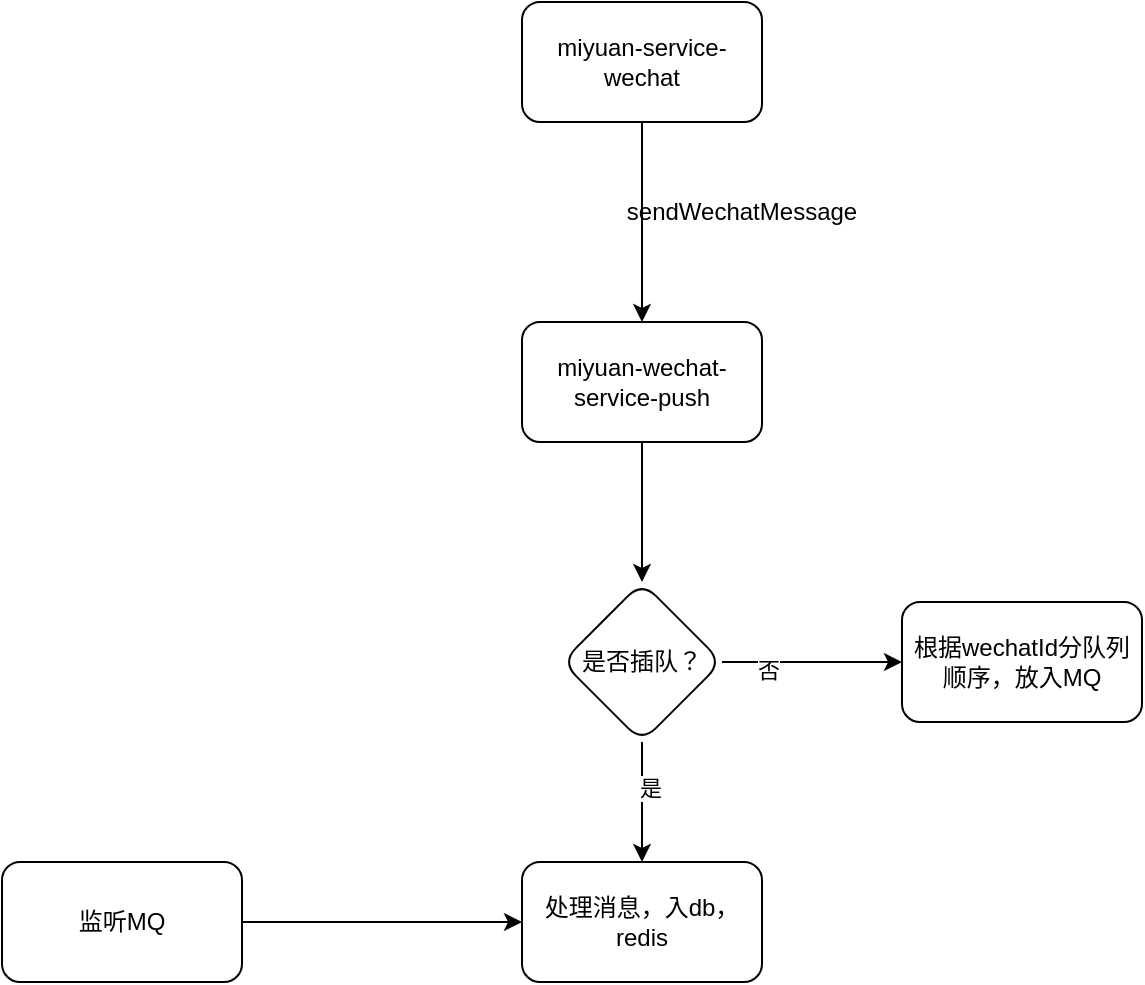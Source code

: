 <mxfile version="25.0.3">
  <diagram name="第 1 页" id="dQrEa5wr7djBq7OIatpX">
    <mxGraphModel dx="984" dy="707" grid="1" gridSize="10" guides="1" tooltips="1" connect="1" arrows="1" fold="1" page="1" pageScale="1" pageWidth="827" pageHeight="1169" math="0" shadow="0">
      <root>
        <mxCell id="0" />
        <mxCell id="1" parent="0" />
        <mxCell id="vWv0UdDCMS5IP7DEK0dk-3" style="edgeStyle=orthogonalEdgeStyle;rounded=0;orthogonalLoop=1;jettySize=auto;html=1;exitX=0.5;exitY=1;exitDx=0;exitDy=0;entryX=0.5;entryY=0;entryDx=0;entryDy=0;" edge="1" parent="1" source="vWv0UdDCMS5IP7DEK0dk-1" target="vWv0UdDCMS5IP7DEK0dk-2">
          <mxGeometry relative="1" as="geometry" />
        </mxCell>
        <mxCell id="vWv0UdDCMS5IP7DEK0dk-1" value="miyuan-service-wechat" style="rounded=1;whiteSpace=wrap;html=1;" vertex="1" parent="1">
          <mxGeometry x="340" y="130" width="120" height="60" as="geometry" />
        </mxCell>
        <mxCell id="vWv0UdDCMS5IP7DEK0dk-6" value="" style="edgeStyle=orthogonalEdgeStyle;rounded=0;orthogonalLoop=1;jettySize=auto;html=1;" edge="1" parent="1" source="vWv0UdDCMS5IP7DEK0dk-2" target="vWv0UdDCMS5IP7DEK0dk-5">
          <mxGeometry relative="1" as="geometry" />
        </mxCell>
        <mxCell id="vWv0UdDCMS5IP7DEK0dk-2" value="miyuan-wechat-service-push" style="rounded=1;whiteSpace=wrap;html=1;" vertex="1" parent="1">
          <mxGeometry x="340" y="290" width="120" height="60" as="geometry" />
        </mxCell>
        <mxCell id="vWv0UdDCMS5IP7DEK0dk-4" value="sendWechatMessage" style="text;html=1;align=center;verticalAlign=middle;whiteSpace=wrap;rounded=0;" vertex="1" parent="1">
          <mxGeometry x="420" y="220" width="60" height="30" as="geometry" />
        </mxCell>
        <mxCell id="vWv0UdDCMS5IP7DEK0dk-8" value="" style="edgeStyle=orthogonalEdgeStyle;rounded=0;orthogonalLoop=1;jettySize=auto;html=1;" edge="1" parent="1" source="vWv0UdDCMS5IP7DEK0dk-5" target="vWv0UdDCMS5IP7DEK0dk-7">
          <mxGeometry relative="1" as="geometry" />
        </mxCell>
        <mxCell id="vWv0UdDCMS5IP7DEK0dk-9" value="是" style="edgeLabel;html=1;align=center;verticalAlign=middle;resizable=0;points=[];" vertex="1" connectable="0" parent="vWv0UdDCMS5IP7DEK0dk-8">
          <mxGeometry x="-0.233" y="4" relative="1" as="geometry">
            <mxPoint as="offset" />
          </mxGeometry>
        </mxCell>
        <mxCell id="vWv0UdDCMS5IP7DEK0dk-12" value="" style="edgeStyle=orthogonalEdgeStyle;rounded=0;orthogonalLoop=1;jettySize=auto;html=1;" edge="1" parent="1" source="vWv0UdDCMS5IP7DEK0dk-5" target="vWv0UdDCMS5IP7DEK0dk-11">
          <mxGeometry relative="1" as="geometry" />
        </mxCell>
        <mxCell id="vWv0UdDCMS5IP7DEK0dk-13" value="否" style="edgeLabel;html=1;align=center;verticalAlign=middle;resizable=0;points=[];" vertex="1" connectable="0" parent="vWv0UdDCMS5IP7DEK0dk-12">
          <mxGeometry x="-0.5" y="-4" relative="1" as="geometry">
            <mxPoint as="offset" />
          </mxGeometry>
        </mxCell>
        <mxCell id="vWv0UdDCMS5IP7DEK0dk-5" value="是否插队？" style="rhombus;whiteSpace=wrap;html=1;rounded=1;" vertex="1" parent="1">
          <mxGeometry x="360" y="420" width="80" height="80" as="geometry" />
        </mxCell>
        <mxCell id="vWv0UdDCMS5IP7DEK0dk-7" value="处理消息，入db，redis" style="whiteSpace=wrap;html=1;rounded=1;" vertex="1" parent="1">
          <mxGeometry x="340" y="560" width="120" height="60" as="geometry" />
        </mxCell>
        <mxCell id="vWv0UdDCMS5IP7DEK0dk-11" value="根据wechatId分队列顺序，放入MQ" style="whiteSpace=wrap;html=1;rounded=1;" vertex="1" parent="1">
          <mxGeometry x="530" y="430" width="120" height="60" as="geometry" />
        </mxCell>
        <mxCell id="vWv0UdDCMS5IP7DEK0dk-15" style="edgeStyle=orthogonalEdgeStyle;rounded=0;orthogonalLoop=1;jettySize=auto;html=1;exitX=1;exitY=0.5;exitDx=0;exitDy=0;entryX=0;entryY=0.5;entryDx=0;entryDy=0;" edge="1" parent="1" source="vWv0UdDCMS5IP7DEK0dk-14" target="vWv0UdDCMS5IP7DEK0dk-7">
          <mxGeometry relative="1" as="geometry" />
        </mxCell>
        <mxCell id="vWv0UdDCMS5IP7DEK0dk-14" value="监听MQ" style="rounded=1;whiteSpace=wrap;html=1;" vertex="1" parent="1">
          <mxGeometry x="80" y="560" width="120" height="60" as="geometry" />
        </mxCell>
      </root>
    </mxGraphModel>
  </diagram>
</mxfile>
